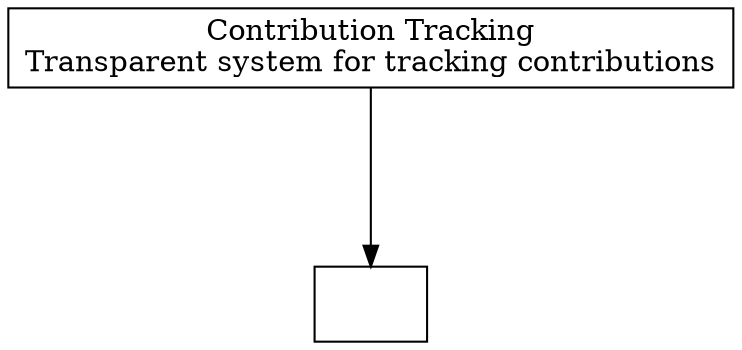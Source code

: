 digraph "" {
	graph [nodesep=0.6,
		rankdir=TB,
		ranksep=1.2
	];
	node [label="\N",
		shape=box
	];
	"Shares for Sweat"	[label=""];
	"Contribution Tracking"	[label="Contribution Tracking\nTransparent system for tracking contributions"];
	"Contribution Tracking" -> "Shares for Sweat";
}
